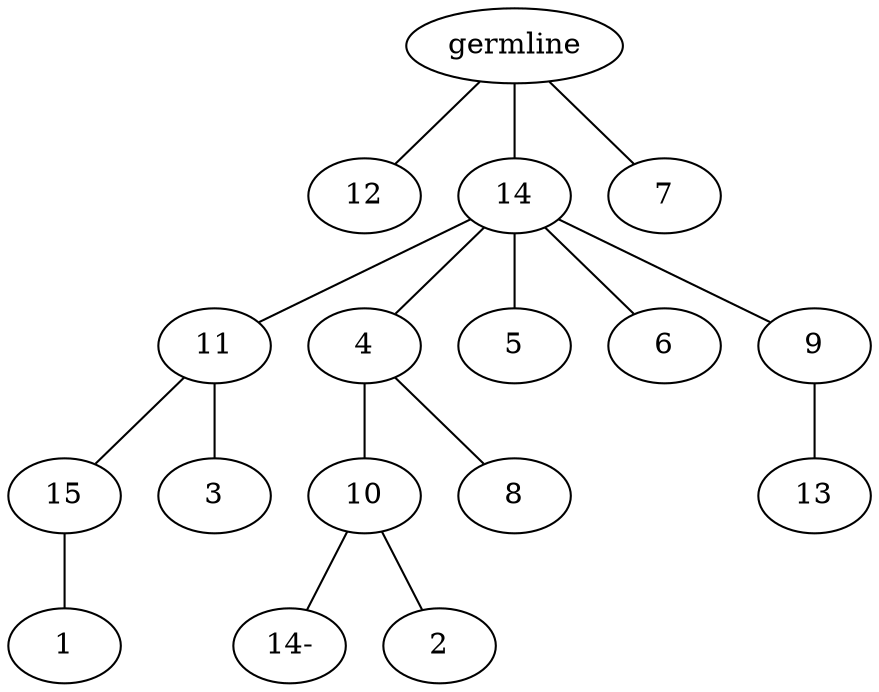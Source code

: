 graph tree {
    "140658655552272" [label="germline"];
    "140658655556032" [label="12"];
    "140658655556752" [label="14"];
    "140658655559248" [label="11"];
    "140658655558288" [label="15"];
    "140658655556272" [label="1"];
    "140658655556464" [label="3"];
    "140658655558384" [label="4"];
    "140658655557952" [label="10"];
    "140658655556128" [label="14-"];
    "140658655558144" [label="2"];
    "140658655555936" [label="8"];
    "140658655559536" [label="5"];
    "140658655555792" [label="6"];
    "140658655557424" [label="9"];
    "140658655593520" [label="13"];
    "140658655557712" [label="7"];
    "140658655552272" -- "140658655556032";
    "140658655552272" -- "140658655556752";
    "140658655552272" -- "140658655557712";
    "140658655556752" -- "140658655559248";
    "140658655556752" -- "140658655558384";
    "140658655556752" -- "140658655559536";
    "140658655556752" -- "140658655555792";
    "140658655556752" -- "140658655557424";
    "140658655559248" -- "140658655558288";
    "140658655559248" -- "140658655556464";
    "140658655558288" -- "140658655556272";
    "140658655558384" -- "140658655557952";
    "140658655558384" -- "140658655555936";
    "140658655557952" -- "140658655556128";
    "140658655557952" -- "140658655558144";
    "140658655557424" -- "140658655593520";
}
